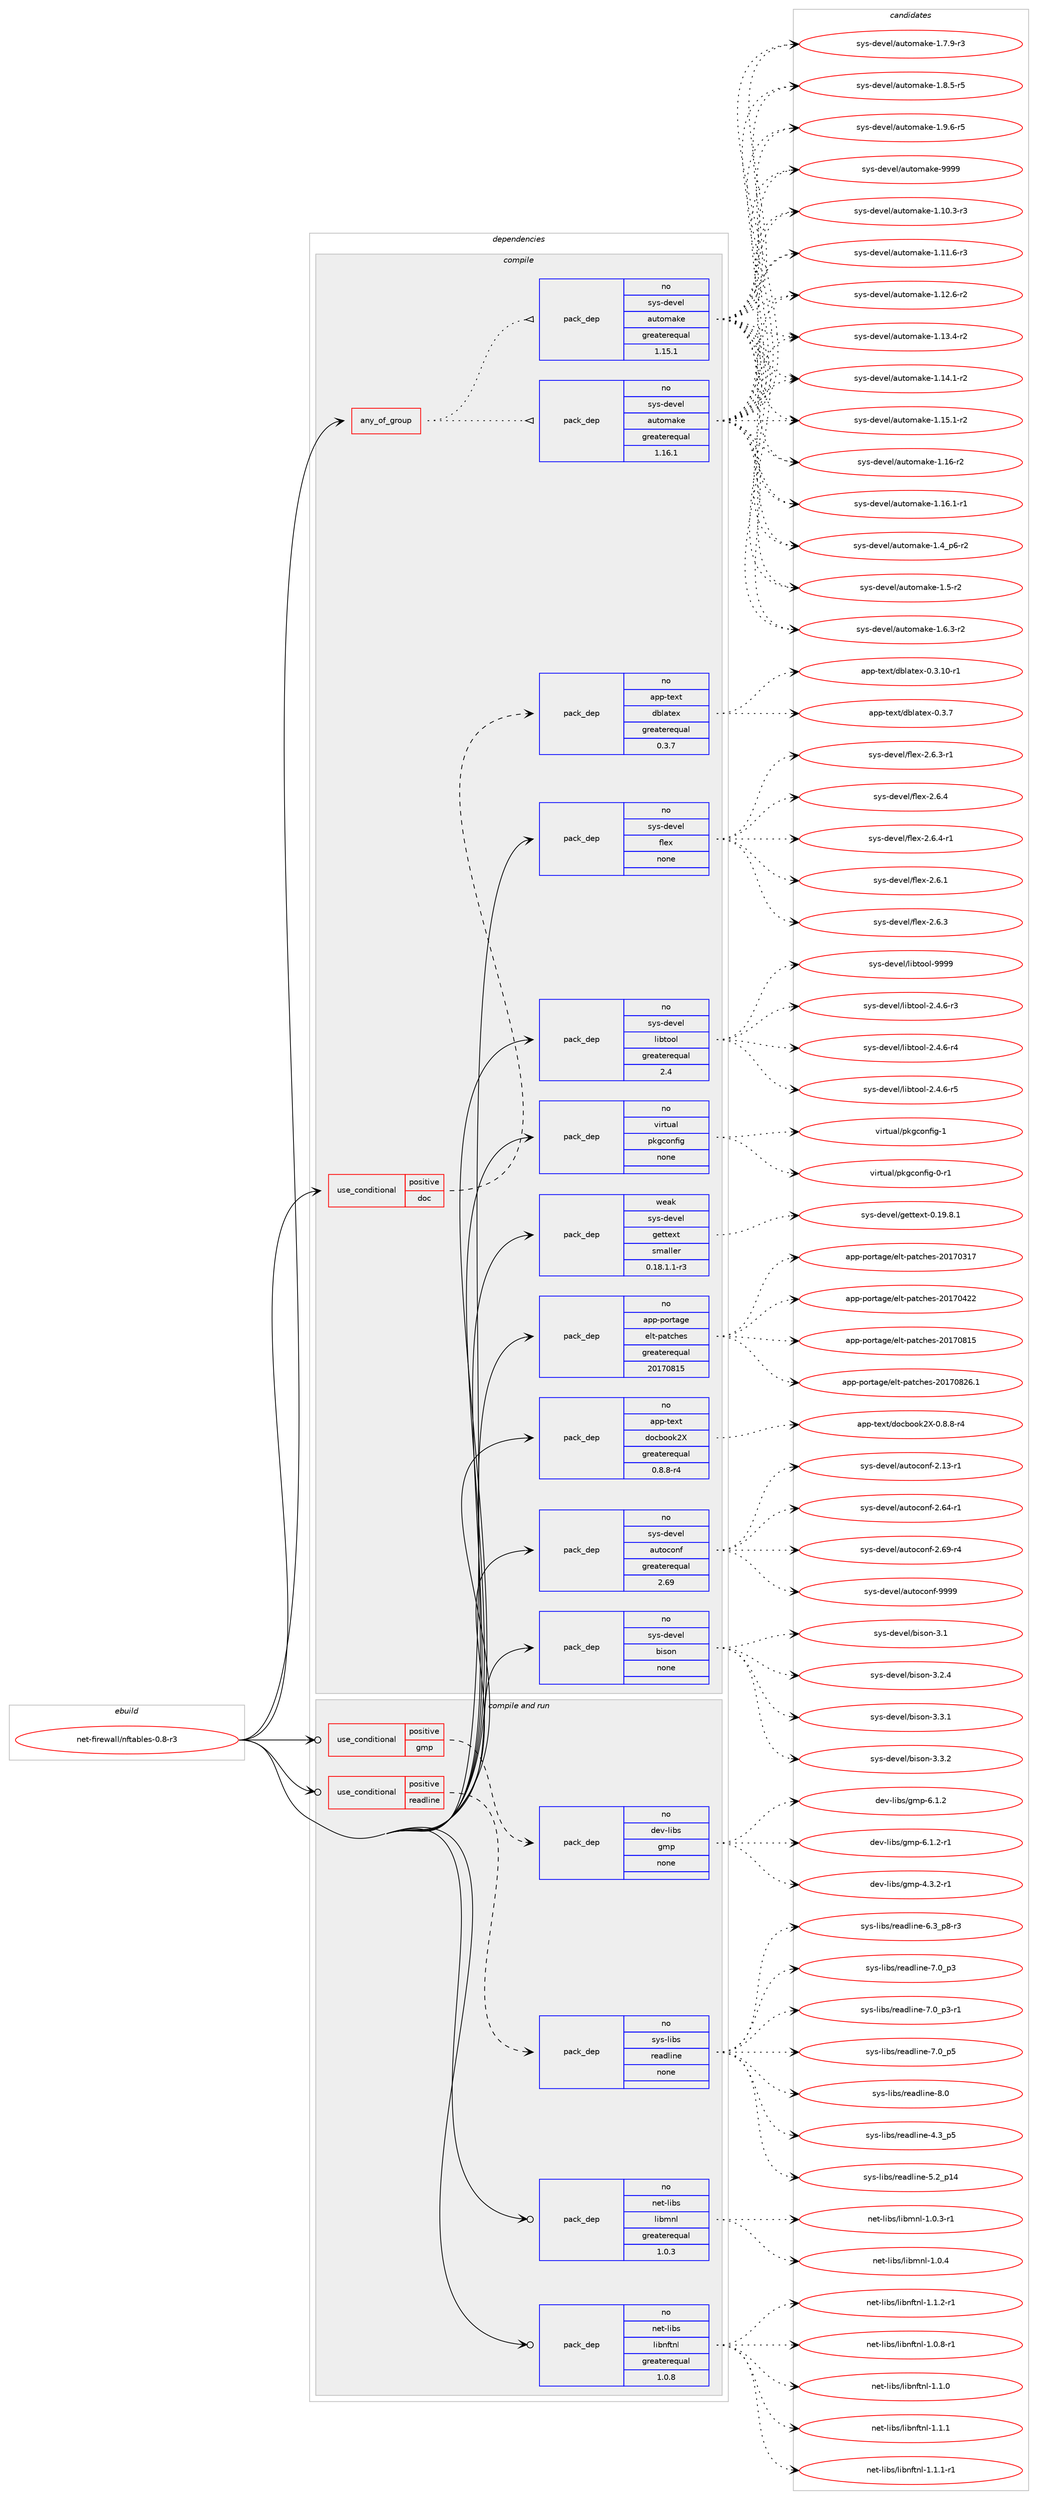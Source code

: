 digraph prolog {

# *************
# Graph options
# *************

newrank=true;
concentrate=true;
compound=true;
graph [rankdir=LR,fontname=Helvetica,fontsize=10,ranksep=1.5];#, ranksep=2.5, nodesep=0.2];
edge  [arrowhead=vee];
node  [fontname=Helvetica,fontsize=10];

# **********
# The ebuild
# **********

subgraph cluster_leftcol {
color=gray;
rank=same;
label=<<i>ebuild</i>>;
id [label="net-firewall/nftables-0.8-r3", color=red, width=4, href="../net-firewall/nftables-0.8-r3.svg"];
}

# ****************
# The dependencies
# ****************

subgraph cluster_midcol {
color=gray;
label=<<i>dependencies</i>>;
subgraph cluster_compile {
fillcolor="#eeeeee";
style=filled;
label=<<i>compile</i>>;
subgraph any25971 {
dependency1651911 [label=<<TABLE BORDER="0" CELLBORDER="1" CELLSPACING="0" CELLPADDING="4"><TR><TD CELLPADDING="10">any_of_group</TD></TR></TABLE>>, shape=none, color=red];subgraph pack1180910 {
dependency1651912 [label=<<TABLE BORDER="0" CELLBORDER="1" CELLSPACING="0" CELLPADDING="4" WIDTH="220"><TR><TD ROWSPAN="6" CELLPADDING="30">pack_dep</TD></TR><TR><TD WIDTH="110">no</TD></TR><TR><TD>sys-devel</TD></TR><TR><TD>automake</TD></TR><TR><TD>greaterequal</TD></TR><TR><TD>1.16.1</TD></TR></TABLE>>, shape=none, color=blue];
}
dependency1651911:e -> dependency1651912:w [weight=20,style="dotted",arrowhead="oinv"];
subgraph pack1180911 {
dependency1651913 [label=<<TABLE BORDER="0" CELLBORDER="1" CELLSPACING="0" CELLPADDING="4" WIDTH="220"><TR><TD ROWSPAN="6" CELLPADDING="30">pack_dep</TD></TR><TR><TD WIDTH="110">no</TD></TR><TR><TD>sys-devel</TD></TR><TR><TD>automake</TD></TR><TR><TD>greaterequal</TD></TR><TR><TD>1.15.1</TD></TR></TABLE>>, shape=none, color=blue];
}
dependency1651911:e -> dependency1651913:w [weight=20,style="dotted",arrowhead="oinv"];
}
id:e -> dependency1651911:w [weight=20,style="solid",arrowhead="vee"];
subgraph cond444247 {
dependency1651914 [label=<<TABLE BORDER="0" CELLBORDER="1" CELLSPACING="0" CELLPADDING="4"><TR><TD ROWSPAN="3" CELLPADDING="10">use_conditional</TD></TR><TR><TD>positive</TD></TR><TR><TD>doc</TD></TR></TABLE>>, shape=none, color=red];
subgraph pack1180912 {
dependency1651915 [label=<<TABLE BORDER="0" CELLBORDER="1" CELLSPACING="0" CELLPADDING="4" WIDTH="220"><TR><TD ROWSPAN="6" CELLPADDING="30">pack_dep</TD></TR><TR><TD WIDTH="110">no</TD></TR><TR><TD>app-text</TD></TR><TR><TD>dblatex</TD></TR><TR><TD>greaterequal</TD></TR><TR><TD>0.3.7</TD></TR></TABLE>>, shape=none, color=blue];
}
dependency1651914:e -> dependency1651915:w [weight=20,style="dashed",arrowhead="vee"];
}
id:e -> dependency1651914:w [weight=20,style="solid",arrowhead="vee"];
subgraph pack1180913 {
dependency1651916 [label=<<TABLE BORDER="0" CELLBORDER="1" CELLSPACING="0" CELLPADDING="4" WIDTH="220"><TR><TD ROWSPAN="6" CELLPADDING="30">pack_dep</TD></TR><TR><TD WIDTH="110">no</TD></TR><TR><TD>app-portage</TD></TR><TR><TD>elt-patches</TD></TR><TR><TD>greaterequal</TD></TR><TR><TD>20170815</TD></TR></TABLE>>, shape=none, color=blue];
}
id:e -> dependency1651916:w [weight=20,style="solid",arrowhead="vee"];
subgraph pack1180914 {
dependency1651917 [label=<<TABLE BORDER="0" CELLBORDER="1" CELLSPACING="0" CELLPADDING="4" WIDTH="220"><TR><TD ROWSPAN="6" CELLPADDING="30">pack_dep</TD></TR><TR><TD WIDTH="110">no</TD></TR><TR><TD>app-text</TD></TR><TR><TD>docbook2X</TD></TR><TR><TD>greaterequal</TD></TR><TR><TD>0.8.8-r4</TD></TR></TABLE>>, shape=none, color=blue];
}
id:e -> dependency1651917:w [weight=20,style="solid",arrowhead="vee"];
subgraph pack1180915 {
dependency1651918 [label=<<TABLE BORDER="0" CELLBORDER="1" CELLSPACING="0" CELLPADDING="4" WIDTH="220"><TR><TD ROWSPAN="6" CELLPADDING="30">pack_dep</TD></TR><TR><TD WIDTH="110">no</TD></TR><TR><TD>sys-devel</TD></TR><TR><TD>autoconf</TD></TR><TR><TD>greaterequal</TD></TR><TR><TD>2.69</TD></TR></TABLE>>, shape=none, color=blue];
}
id:e -> dependency1651918:w [weight=20,style="solid",arrowhead="vee"];
subgraph pack1180916 {
dependency1651919 [label=<<TABLE BORDER="0" CELLBORDER="1" CELLSPACING="0" CELLPADDING="4" WIDTH="220"><TR><TD ROWSPAN="6" CELLPADDING="30">pack_dep</TD></TR><TR><TD WIDTH="110">no</TD></TR><TR><TD>sys-devel</TD></TR><TR><TD>bison</TD></TR><TR><TD>none</TD></TR><TR><TD></TD></TR></TABLE>>, shape=none, color=blue];
}
id:e -> dependency1651919:w [weight=20,style="solid",arrowhead="vee"];
subgraph pack1180917 {
dependency1651920 [label=<<TABLE BORDER="0" CELLBORDER="1" CELLSPACING="0" CELLPADDING="4" WIDTH="220"><TR><TD ROWSPAN="6" CELLPADDING="30">pack_dep</TD></TR><TR><TD WIDTH="110">no</TD></TR><TR><TD>sys-devel</TD></TR><TR><TD>flex</TD></TR><TR><TD>none</TD></TR><TR><TD></TD></TR></TABLE>>, shape=none, color=blue];
}
id:e -> dependency1651920:w [weight=20,style="solid",arrowhead="vee"];
subgraph pack1180918 {
dependency1651921 [label=<<TABLE BORDER="0" CELLBORDER="1" CELLSPACING="0" CELLPADDING="4" WIDTH="220"><TR><TD ROWSPAN="6" CELLPADDING="30">pack_dep</TD></TR><TR><TD WIDTH="110">no</TD></TR><TR><TD>sys-devel</TD></TR><TR><TD>libtool</TD></TR><TR><TD>greaterequal</TD></TR><TR><TD>2.4</TD></TR></TABLE>>, shape=none, color=blue];
}
id:e -> dependency1651921:w [weight=20,style="solid",arrowhead="vee"];
subgraph pack1180919 {
dependency1651922 [label=<<TABLE BORDER="0" CELLBORDER="1" CELLSPACING="0" CELLPADDING="4" WIDTH="220"><TR><TD ROWSPAN="6" CELLPADDING="30">pack_dep</TD></TR><TR><TD WIDTH="110">no</TD></TR><TR><TD>virtual</TD></TR><TR><TD>pkgconfig</TD></TR><TR><TD>none</TD></TR><TR><TD></TD></TR></TABLE>>, shape=none, color=blue];
}
id:e -> dependency1651922:w [weight=20,style="solid",arrowhead="vee"];
subgraph pack1180920 {
dependency1651923 [label=<<TABLE BORDER="0" CELLBORDER="1" CELLSPACING="0" CELLPADDING="4" WIDTH="220"><TR><TD ROWSPAN="6" CELLPADDING="30">pack_dep</TD></TR><TR><TD WIDTH="110">weak</TD></TR><TR><TD>sys-devel</TD></TR><TR><TD>gettext</TD></TR><TR><TD>smaller</TD></TR><TR><TD>0.18.1.1-r3</TD></TR></TABLE>>, shape=none, color=blue];
}
id:e -> dependency1651923:w [weight=20,style="solid",arrowhead="vee"];
}
subgraph cluster_compileandrun {
fillcolor="#eeeeee";
style=filled;
label=<<i>compile and run</i>>;
subgraph cond444248 {
dependency1651924 [label=<<TABLE BORDER="0" CELLBORDER="1" CELLSPACING="0" CELLPADDING="4"><TR><TD ROWSPAN="3" CELLPADDING="10">use_conditional</TD></TR><TR><TD>positive</TD></TR><TR><TD>gmp</TD></TR></TABLE>>, shape=none, color=red];
subgraph pack1180921 {
dependency1651925 [label=<<TABLE BORDER="0" CELLBORDER="1" CELLSPACING="0" CELLPADDING="4" WIDTH="220"><TR><TD ROWSPAN="6" CELLPADDING="30">pack_dep</TD></TR><TR><TD WIDTH="110">no</TD></TR><TR><TD>dev-libs</TD></TR><TR><TD>gmp</TD></TR><TR><TD>none</TD></TR><TR><TD></TD></TR></TABLE>>, shape=none, color=blue];
}
dependency1651924:e -> dependency1651925:w [weight=20,style="dashed",arrowhead="vee"];
}
id:e -> dependency1651924:w [weight=20,style="solid",arrowhead="odotvee"];
subgraph cond444249 {
dependency1651926 [label=<<TABLE BORDER="0" CELLBORDER="1" CELLSPACING="0" CELLPADDING="4"><TR><TD ROWSPAN="3" CELLPADDING="10">use_conditional</TD></TR><TR><TD>positive</TD></TR><TR><TD>readline</TD></TR></TABLE>>, shape=none, color=red];
subgraph pack1180922 {
dependency1651927 [label=<<TABLE BORDER="0" CELLBORDER="1" CELLSPACING="0" CELLPADDING="4" WIDTH="220"><TR><TD ROWSPAN="6" CELLPADDING="30">pack_dep</TD></TR><TR><TD WIDTH="110">no</TD></TR><TR><TD>sys-libs</TD></TR><TR><TD>readline</TD></TR><TR><TD>none</TD></TR><TR><TD></TD></TR></TABLE>>, shape=none, color=blue];
}
dependency1651926:e -> dependency1651927:w [weight=20,style="dashed",arrowhead="vee"];
}
id:e -> dependency1651926:w [weight=20,style="solid",arrowhead="odotvee"];
subgraph pack1180923 {
dependency1651928 [label=<<TABLE BORDER="0" CELLBORDER="1" CELLSPACING="0" CELLPADDING="4" WIDTH="220"><TR><TD ROWSPAN="6" CELLPADDING="30">pack_dep</TD></TR><TR><TD WIDTH="110">no</TD></TR><TR><TD>net-libs</TD></TR><TR><TD>libmnl</TD></TR><TR><TD>greaterequal</TD></TR><TR><TD>1.0.3</TD></TR></TABLE>>, shape=none, color=blue];
}
id:e -> dependency1651928:w [weight=20,style="solid",arrowhead="odotvee"];
subgraph pack1180924 {
dependency1651929 [label=<<TABLE BORDER="0" CELLBORDER="1" CELLSPACING="0" CELLPADDING="4" WIDTH="220"><TR><TD ROWSPAN="6" CELLPADDING="30">pack_dep</TD></TR><TR><TD WIDTH="110">no</TD></TR><TR><TD>net-libs</TD></TR><TR><TD>libnftnl</TD></TR><TR><TD>greaterequal</TD></TR><TR><TD>1.0.8</TD></TR></TABLE>>, shape=none, color=blue];
}
id:e -> dependency1651929:w [weight=20,style="solid",arrowhead="odotvee"];
}
subgraph cluster_run {
fillcolor="#eeeeee";
style=filled;
label=<<i>run</i>>;
}
}

# **************
# The candidates
# **************

subgraph cluster_choices {
rank=same;
color=gray;
label=<<i>candidates</i>>;

subgraph choice1180910 {
color=black;
nodesep=1;
choice11512111545100101118101108479711711611110997107101454946494846514511451 [label="sys-devel/automake-1.10.3-r3", color=red, width=4,href="../sys-devel/automake-1.10.3-r3.svg"];
choice11512111545100101118101108479711711611110997107101454946494946544511451 [label="sys-devel/automake-1.11.6-r3", color=red, width=4,href="../sys-devel/automake-1.11.6-r3.svg"];
choice11512111545100101118101108479711711611110997107101454946495046544511450 [label="sys-devel/automake-1.12.6-r2", color=red, width=4,href="../sys-devel/automake-1.12.6-r2.svg"];
choice11512111545100101118101108479711711611110997107101454946495146524511450 [label="sys-devel/automake-1.13.4-r2", color=red, width=4,href="../sys-devel/automake-1.13.4-r2.svg"];
choice11512111545100101118101108479711711611110997107101454946495246494511450 [label="sys-devel/automake-1.14.1-r2", color=red, width=4,href="../sys-devel/automake-1.14.1-r2.svg"];
choice11512111545100101118101108479711711611110997107101454946495346494511450 [label="sys-devel/automake-1.15.1-r2", color=red, width=4,href="../sys-devel/automake-1.15.1-r2.svg"];
choice1151211154510010111810110847971171161111099710710145494649544511450 [label="sys-devel/automake-1.16-r2", color=red, width=4,href="../sys-devel/automake-1.16-r2.svg"];
choice11512111545100101118101108479711711611110997107101454946495446494511449 [label="sys-devel/automake-1.16.1-r1", color=red, width=4,href="../sys-devel/automake-1.16.1-r1.svg"];
choice115121115451001011181011084797117116111109971071014549465295112544511450 [label="sys-devel/automake-1.4_p6-r2", color=red, width=4,href="../sys-devel/automake-1.4_p6-r2.svg"];
choice11512111545100101118101108479711711611110997107101454946534511450 [label="sys-devel/automake-1.5-r2", color=red, width=4,href="../sys-devel/automake-1.5-r2.svg"];
choice115121115451001011181011084797117116111109971071014549465446514511450 [label="sys-devel/automake-1.6.3-r2", color=red, width=4,href="../sys-devel/automake-1.6.3-r2.svg"];
choice115121115451001011181011084797117116111109971071014549465546574511451 [label="sys-devel/automake-1.7.9-r3", color=red, width=4,href="../sys-devel/automake-1.7.9-r3.svg"];
choice115121115451001011181011084797117116111109971071014549465646534511453 [label="sys-devel/automake-1.8.5-r5", color=red, width=4,href="../sys-devel/automake-1.8.5-r5.svg"];
choice115121115451001011181011084797117116111109971071014549465746544511453 [label="sys-devel/automake-1.9.6-r5", color=red, width=4,href="../sys-devel/automake-1.9.6-r5.svg"];
choice115121115451001011181011084797117116111109971071014557575757 [label="sys-devel/automake-9999", color=red, width=4,href="../sys-devel/automake-9999.svg"];
dependency1651912:e -> choice11512111545100101118101108479711711611110997107101454946494846514511451:w [style=dotted,weight="100"];
dependency1651912:e -> choice11512111545100101118101108479711711611110997107101454946494946544511451:w [style=dotted,weight="100"];
dependency1651912:e -> choice11512111545100101118101108479711711611110997107101454946495046544511450:w [style=dotted,weight="100"];
dependency1651912:e -> choice11512111545100101118101108479711711611110997107101454946495146524511450:w [style=dotted,weight="100"];
dependency1651912:e -> choice11512111545100101118101108479711711611110997107101454946495246494511450:w [style=dotted,weight="100"];
dependency1651912:e -> choice11512111545100101118101108479711711611110997107101454946495346494511450:w [style=dotted,weight="100"];
dependency1651912:e -> choice1151211154510010111810110847971171161111099710710145494649544511450:w [style=dotted,weight="100"];
dependency1651912:e -> choice11512111545100101118101108479711711611110997107101454946495446494511449:w [style=dotted,weight="100"];
dependency1651912:e -> choice115121115451001011181011084797117116111109971071014549465295112544511450:w [style=dotted,weight="100"];
dependency1651912:e -> choice11512111545100101118101108479711711611110997107101454946534511450:w [style=dotted,weight="100"];
dependency1651912:e -> choice115121115451001011181011084797117116111109971071014549465446514511450:w [style=dotted,weight="100"];
dependency1651912:e -> choice115121115451001011181011084797117116111109971071014549465546574511451:w [style=dotted,weight="100"];
dependency1651912:e -> choice115121115451001011181011084797117116111109971071014549465646534511453:w [style=dotted,weight="100"];
dependency1651912:e -> choice115121115451001011181011084797117116111109971071014549465746544511453:w [style=dotted,weight="100"];
dependency1651912:e -> choice115121115451001011181011084797117116111109971071014557575757:w [style=dotted,weight="100"];
}
subgraph choice1180911 {
color=black;
nodesep=1;
choice11512111545100101118101108479711711611110997107101454946494846514511451 [label="sys-devel/automake-1.10.3-r3", color=red, width=4,href="../sys-devel/automake-1.10.3-r3.svg"];
choice11512111545100101118101108479711711611110997107101454946494946544511451 [label="sys-devel/automake-1.11.6-r3", color=red, width=4,href="../sys-devel/automake-1.11.6-r3.svg"];
choice11512111545100101118101108479711711611110997107101454946495046544511450 [label="sys-devel/automake-1.12.6-r2", color=red, width=4,href="../sys-devel/automake-1.12.6-r2.svg"];
choice11512111545100101118101108479711711611110997107101454946495146524511450 [label="sys-devel/automake-1.13.4-r2", color=red, width=4,href="../sys-devel/automake-1.13.4-r2.svg"];
choice11512111545100101118101108479711711611110997107101454946495246494511450 [label="sys-devel/automake-1.14.1-r2", color=red, width=4,href="../sys-devel/automake-1.14.1-r2.svg"];
choice11512111545100101118101108479711711611110997107101454946495346494511450 [label="sys-devel/automake-1.15.1-r2", color=red, width=4,href="../sys-devel/automake-1.15.1-r2.svg"];
choice1151211154510010111810110847971171161111099710710145494649544511450 [label="sys-devel/automake-1.16-r2", color=red, width=4,href="../sys-devel/automake-1.16-r2.svg"];
choice11512111545100101118101108479711711611110997107101454946495446494511449 [label="sys-devel/automake-1.16.1-r1", color=red, width=4,href="../sys-devel/automake-1.16.1-r1.svg"];
choice115121115451001011181011084797117116111109971071014549465295112544511450 [label="sys-devel/automake-1.4_p6-r2", color=red, width=4,href="../sys-devel/automake-1.4_p6-r2.svg"];
choice11512111545100101118101108479711711611110997107101454946534511450 [label="sys-devel/automake-1.5-r2", color=red, width=4,href="../sys-devel/automake-1.5-r2.svg"];
choice115121115451001011181011084797117116111109971071014549465446514511450 [label="sys-devel/automake-1.6.3-r2", color=red, width=4,href="../sys-devel/automake-1.6.3-r2.svg"];
choice115121115451001011181011084797117116111109971071014549465546574511451 [label="sys-devel/automake-1.7.9-r3", color=red, width=4,href="../sys-devel/automake-1.7.9-r3.svg"];
choice115121115451001011181011084797117116111109971071014549465646534511453 [label="sys-devel/automake-1.8.5-r5", color=red, width=4,href="../sys-devel/automake-1.8.5-r5.svg"];
choice115121115451001011181011084797117116111109971071014549465746544511453 [label="sys-devel/automake-1.9.6-r5", color=red, width=4,href="../sys-devel/automake-1.9.6-r5.svg"];
choice115121115451001011181011084797117116111109971071014557575757 [label="sys-devel/automake-9999", color=red, width=4,href="../sys-devel/automake-9999.svg"];
dependency1651913:e -> choice11512111545100101118101108479711711611110997107101454946494846514511451:w [style=dotted,weight="100"];
dependency1651913:e -> choice11512111545100101118101108479711711611110997107101454946494946544511451:w [style=dotted,weight="100"];
dependency1651913:e -> choice11512111545100101118101108479711711611110997107101454946495046544511450:w [style=dotted,weight="100"];
dependency1651913:e -> choice11512111545100101118101108479711711611110997107101454946495146524511450:w [style=dotted,weight="100"];
dependency1651913:e -> choice11512111545100101118101108479711711611110997107101454946495246494511450:w [style=dotted,weight="100"];
dependency1651913:e -> choice11512111545100101118101108479711711611110997107101454946495346494511450:w [style=dotted,weight="100"];
dependency1651913:e -> choice1151211154510010111810110847971171161111099710710145494649544511450:w [style=dotted,weight="100"];
dependency1651913:e -> choice11512111545100101118101108479711711611110997107101454946495446494511449:w [style=dotted,weight="100"];
dependency1651913:e -> choice115121115451001011181011084797117116111109971071014549465295112544511450:w [style=dotted,weight="100"];
dependency1651913:e -> choice11512111545100101118101108479711711611110997107101454946534511450:w [style=dotted,weight="100"];
dependency1651913:e -> choice115121115451001011181011084797117116111109971071014549465446514511450:w [style=dotted,weight="100"];
dependency1651913:e -> choice115121115451001011181011084797117116111109971071014549465546574511451:w [style=dotted,weight="100"];
dependency1651913:e -> choice115121115451001011181011084797117116111109971071014549465646534511453:w [style=dotted,weight="100"];
dependency1651913:e -> choice115121115451001011181011084797117116111109971071014549465746544511453:w [style=dotted,weight="100"];
dependency1651913:e -> choice115121115451001011181011084797117116111109971071014557575757:w [style=dotted,weight="100"];
}
subgraph choice1180912 {
color=black;
nodesep=1;
choice9711211245116101120116471009810897116101120454846514649484511449 [label="app-text/dblatex-0.3.10-r1", color=red, width=4,href="../app-text/dblatex-0.3.10-r1.svg"];
choice9711211245116101120116471009810897116101120454846514655 [label="app-text/dblatex-0.3.7", color=red, width=4,href="../app-text/dblatex-0.3.7.svg"];
dependency1651915:e -> choice9711211245116101120116471009810897116101120454846514649484511449:w [style=dotted,weight="100"];
dependency1651915:e -> choice9711211245116101120116471009810897116101120454846514655:w [style=dotted,weight="100"];
}
subgraph choice1180913 {
color=black;
nodesep=1;
choice97112112451121111141169710310147101108116451129711699104101115455048495548514955 [label="app-portage/elt-patches-20170317", color=red, width=4,href="../app-portage/elt-patches-20170317.svg"];
choice97112112451121111141169710310147101108116451129711699104101115455048495548525050 [label="app-portage/elt-patches-20170422", color=red, width=4,href="../app-portage/elt-patches-20170422.svg"];
choice97112112451121111141169710310147101108116451129711699104101115455048495548564953 [label="app-portage/elt-patches-20170815", color=red, width=4,href="../app-portage/elt-patches-20170815.svg"];
choice971121124511211111411697103101471011081164511297116991041011154550484955485650544649 [label="app-portage/elt-patches-20170826.1", color=red, width=4,href="../app-portage/elt-patches-20170826.1.svg"];
dependency1651916:e -> choice97112112451121111141169710310147101108116451129711699104101115455048495548514955:w [style=dotted,weight="100"];
dependency1651916:e -> choice97112112451121111141169710310147101108116451129711699104101115455048495548525050:w [style=dotted,weight="100"];
dependency1651916:e -> choice97112112451121111141169710310147101108116451129711699104101115455048495548564953:w [style=dotted,weight="100"];
dependency1651916:e -> choice971121124511211111411697103101471011081164511297116991041011154550484955485650544649:w [style=dotted,weight="100"];
}
subgraph choice1180914 {
color=black;
nodesep=1;
choice971121124511610112011647100111999811111110750884548465646564511452 [label="app-text/docbook2X-0.8.8-r4", color=red, width=4,href="../app-text/docbook2X-0.8.8-r4.svg"];
dependency1651917:e -> choice971121124511610112011647100111999811111110750884548465646564511452:w [style=dotted,weight="100"];
}
subgraph choice1180915 {
color=black;
nodesep=1;
choice1151211154510010111810110847971171161119911111010245504649514511449 [label="sys-devel/autoconf-2.13-r1", color=red, width=4,href="../sys-devel/autoconf-2.13-r1.svg"];
choice1151211154510010111810110847971171161119911111010245504654524511449 [label="sys-devel/autoconf-2.64-r1", color=red, width=4,href="../sys-devel/autoconf-2.64-r1.svg"];
choice1151211154510010111810110847971171161119911111010245504654574511452 [label="sys-devel/autoconf-2.69-r4", color=red, width=4,href="../sys-devel/autoconf-2.69-r4.svg"];
choice115121115451001011181011084797117116111991111101024557575757 [label="sys-devel/autoconf-9999", color=red, width=4,href="../sys-devel/autoconf-9999.svg"];
dependency1651918:e -> choice1151211154510010111810110847971171161119911111010245504649514511449:w [style=dotted,weight="100"];
dependency1651918:e -> choice1151211154510010111810110847971171161119911111010245504654524511449:w [style=dotted,weight="100"];
dependency1651918:e -> choice1151211154510010111810110847971171161119911111010245504654574511452:w [style=dotted,weight="100"];
dependency1651918:e -> choice115121115451001011181011084797117116111991111101024557575757:w [style=dotted,weight="100"];
}
subgraph choice1180916 {
color=black;
nodesep=1;
choice11512111545100101118101108479810511511111045514649 [label="sys-devel/bison-3.1", color=red, width=4,href="../sys-devel/bison-3.1.svg"];
choice115121115451001011181011084798105115111110455146504652 [label="sys-devel/bison-3.2.4", color=red, width=4,href="../sys-devel/bison-3.2.4.svg"];
choice115121115451001011181011084798105115111110455146514649 [label="sys-devel/bison-3.3.1", color=red, width=4,href="../sys-devel/bison-3.3.1.svg"];
choice115121115451001011181011084798105115111110455146514650 [label="sys-devel/bison-3.3.2", color=red, width=4,href="../sys-devel/bison-3.3.2.svg"];
dependency1651919:e -> choice11512111545100101118101108479810511511111045514649:w [style=dotted,weight="100"];
dependency1651919:e -> choice115121115451001011181011084798105115111110455146504652:w [style=dotted,weight="100"];
dependency1651919:e -> choice115121115451001011181011084798105115111110455146514649:w [style=dotted,weight="100"];
dependency1651919:e -> choice115121115451001011181011084798105115111110455146514650:w [style=dotted,weight="100"];
}
subgraph choice1180917 {
color=black;
nodesep=1;
choice1151211154510010111810110847102108101120455046544649 [label="sys-devel/flex-2.6.1", color=red, width=4,href="../sys-devel/flex-2.6.1.svg"];
choice1151211154510010111810110847102108101120455046544651 [label="sys-devel/flex-2.6.3", color=red, width=4,href="../sys-devel/flex-2.6.3.svg"];
choice11512111545100101118101108471021081011204550465446514511449 [label="sys-devel/flex-2.6.3-r1", color=red, width=4,href="../sys-devel/flex-2.6.3-r1.svg"];
choice1151211154510010111810110847102108101120455046544652 [label="sys-devel/flex-2.6.4", color=red, width=4,href="../sys-devel/flex-2.6.4.svg"];
choice11512111545100101118101108471021081011204550465446524511449 [label="sys-devel/flex-2.6.4-r1", color=red, width=4,href="../sys-devel/flex-2.6.4-r1.svg"];
dependency1651920:e -> choice1151211154510010111810110847102108101120455046544649:w [style=dotted,weight="100"];
dependency1651920:e -> choice1151211154510010111810110847102108101120455046544651:w [style=dotted,weight="100"];
dependency1651920:e -> choice11512111545100101118101108471021081011204550465446514511449:w [style=dotted,weight="100"];
dependency1651920:e -> choice1151211154510010111810110847102108101120455046544652:w [style=dotted,weight="100"];
dependency1651920:e -> choice11512111545100101118101108471021081011204550465446524511449:w [style=dotted,weight="100"];
}
subgraph choice1180918 {
color=black;
nodesep=1;
choice1151211154510010111810110847108105981161111111084550465246544511451 [label="sys-devel/libtool-2.4.6-r3", color=red, width=4,href="../sys-devel/libtool-2.4.6-r3.svg"];
choice1151211154510010111810110847108105981161111111084550465246544511452 [label="sys-devel/libtool-2.4.6-r4", color=red, width=4,href="../sys-devel/libtool-2.4.6-r4.svg"];
choice1151211154510010111810110847108105981161111111084550465246544511453 [label="sys-devel/libtool-2.4.6-r5", color=red, width=4,href="../sys-devel/libtool-2.4.6-r5.svg"];
choice1151211154510010111810110847108105981161111111084557575757 [label="sys-devel/libtool-9999", color=red, width=4,href="../sys-devel/libtool-9999.svg"];
dependency1651921:e -> choice1151211154510010111810110847108105981161111111084550465246544511451:w [style=dotted,weight="100"];
dependency1651921:e -> choice1151211154510010111810110847108105981161111111084550465246544511452:w [style=dotted,weight="100"];
dependency1651921:e -> choice1151211154510010111810110847108105981161111111084550465246544511453:w [style=dotted,weight="100"];
dependency1651921:e -> choice1151211154510010111810110847108105981161111111084557575757:w [style=dotted,weight="100"];
}
subgraph choice1180919 {
color=black;
nodesep=1;
choice11810511411611797108471121071039911111010210510345484511449 [label="virtual/pkgconfig-0-r1", color=red, width=4,href="../virtual/pkgconfig-0-r1.svg"];
choice1181051141161179710847112107103991111101021051034549 [label="virtual/pkgconfig-1", color=red, width=4,href="../virtual/pkgconfig-1.svg"];
dependency1651922:e -> choice11810511411611797108471121071039911111010210510345484511449:w [style=dotted,weight="100"];
dependency1651922:e -> choice1181051141161179710847112107103991111101021051034549:w [style=dotted,weight="100"];
}
subgraph choice1180920 {
color=black;
nodesep=1;
choice1151211154510010111810110847103101116116101120116454846495746564649 [label="sys-devel/gettext-0.19.8.1", color=red, width=4,href="../sys-devel/gettext-0.19.8.1.svg"];
dependency1651923:e -> choice1151211154510010111810110847103101116116101120116454846495746564649:w [style=dotted,weight="100"];
}
subgraph choice1180921 {
color=black;
nodesep=1;
choice1001011184510810598115471031091124552465146504511449 [label="dev-libs/gmp-4.3.2-r1", color=red, width=4,href="../dev-libs/gmp-4.3.2-r1.svg"];
choice100101118451081059811547103109112455446494650 [label="dev-libs/gmp-6.1.2", color=red, width=4,href="../dev-libs/gmp-6.1.2.svg"];
choice1001011184510810598115471031091124554464946504511449 [label="dev-libs/gmp-6.1.2-r1", color=red, width=4,href="../dev-libs/gmp-6.1.2-r1.svg"];
dependency1651925:e -> choice1001011184510810598115471031091124552465146504511449:w [style=dotted,weight="100"];
dependency1651925:e -> choice100101118451081059811547103109112455446494650:w [style=dotted,weight="100"];
dependency1651925:e -> choice1001011184510810598115471031091124554464946504511449:w [style=dotted,weight="100"];
}
subgraph choice1180922 {
color=black;
nodesep=1;
choice11512111545108105981154711410197100108105110101455246519511253 [label="sys-libs/readline-4.3_p5", color=red, width=4,href="../sys-libs/readline-4.3_p5.svg"];
choice1151211154510810598115471141019710010810511010145534650951124952 [label="sys-libs/readline-5.2_p14", color=red, width=4,href="../sys-libs/readline-5.2_p14.svg"];
choice115121115451081059811547114101971001081051101014554465195112564511451 [label="sys-libs/readline-6.3_p8-r3", color=red, width=4,href="../sys-libs/readline-6.3_p8-r3.svg"];
choice11512111545108105981154711410197100108105110101455546489511251 [label="sys-libs/readline-7.0_p3", color=red, width=4,href="../sys-libs/readline-7.0_p3.svg"];
choice115121115451081059811547114101971001081051101014555464895112514511449 [label="sys-libs/readline-7.0_p3-r1", color=red, width=4,href="../sys-libs/readline-7.0_p3-r1.svg"];
choice11512111545108105981154711410197100108105110101455546489511253 [label="sys-libs/readline-7.0_p5", color=red, width=4,href="../sys-libs/readline-7.0_p5.svg"];
choice1151211154510810598115471141019710010810511010145564648 [label="sys-libs/readline-8.0", color=red, width=4,href="../sys-libs/readline-8.0.svg"];
dependency1651927:e -> choice11512111545108105981154711410197100108105110101455246519511253:w [style=dotted,weight="100"];
dependency1651927:e -> choice1151211154510810598115471141019710010810511010145534650951124952:w [style=dotted,weight="100"];
dependency1651927:e -> choice115121115451081059811547114101971001081051101014554465195112564511451:w [style=dotted,weight="100"];
dependency1651927:e -> choice11512111545108105981154711410197100108105110101455546489511251:w [style=dotted,weight="100"];
dependency1651927:e -> choice115121115451081059811547114101971001081051101014555464895112514511449:w [style=dotted,weight="100"];
dependency1651927:e -> choice11512111545108105981154711410197100108105110101455546489511253:w [style=dotted,weight="100"];
dependency1651927:e -> choice1151211154510810598115471141019710010810511010145564648:w [style=dotted,weight="100"];
}
subgraph choice1180923 {
color=black;
nodesep=1;
choice110101116451081059811547108105981091101084549464846514511449 [label="net-libs/libmnl-1.0.3-r1", color=red, width=4,href="../net-libs/libmnl-1.0.3-r1.svg"];
choice11010111645108105981154710810598109110108454946484652 [label="net-libs/libmnl-1.0.4", color=red, width=4,href="../net-libs/libmnl-1.0.4.svg"];
dependency1651928:e -> choice110101116451081059811547108105981091101084549464846514511449:w [style=dotted,weight="100"];
dependency1651928:e -> choice11010111645108105981154710810598109110108454946484652:w [style=dotted,weight="100"];
}
subgraph choice1180924 {
color=black;
nodesep=1;
choice110101116451081059811547108105981101021161101084549464846564511449 [label="net-libs/libnftnl-1.0.8-r1", color=red, width=4,href="../net-libs/libnftnl-1.0.8-r1.svg"];
choice11010111645108105981154710810598110102116110108454946494648 [label="net-libs/libnftnl-1.1.0", color=red, width=4,href="../net-libs/libnftnl-1.1.0.svg"];
choice11010111645108105981154710810598110102116110108454946494649 [label="net-libs/libnftnl-1.1.1", color=red, width=4,href="../net-libs/libnftnl-1.1.1.svg"];
choice110101116451081059811547108105981101021161101084549464946494511449 [label="net-libs/libnftnl-1.1.1-r1", color=red, width=4,href="../net-libs/libnftnl-1.1.1-r1.svg"];
choice110101116451081059811547108105981101021161101084549464946504511449 [label="net-libs/libnftnl-1.1.2-r1", color=red, width=4,href="../net-libs/libnftnl-1.1.2-r1.svg"];
dependency1651929:e -> choice110101116451081059811547108105981101021161101084549464846564511449:w [style=dotted,weight="100"];
dependency1651929:e -> choice11010111645108105981154710810598110102116110108454946494648:w [style=dotted,weight="100"];
dependency1651929:e -> choice11010111645108105981154710810598110102116110108454946494649:w [style=dotted,weight="100"];
dependency1651929:e -> choice110101116451081059811547108105981101021161101084549464946494511449:w [style=dotted,weight="100"];
dependency1651929:e -> choice110101116451081059811547108105981101021161101084549464946504511449:w [style=dotted,weight="100"];
}
}

}

